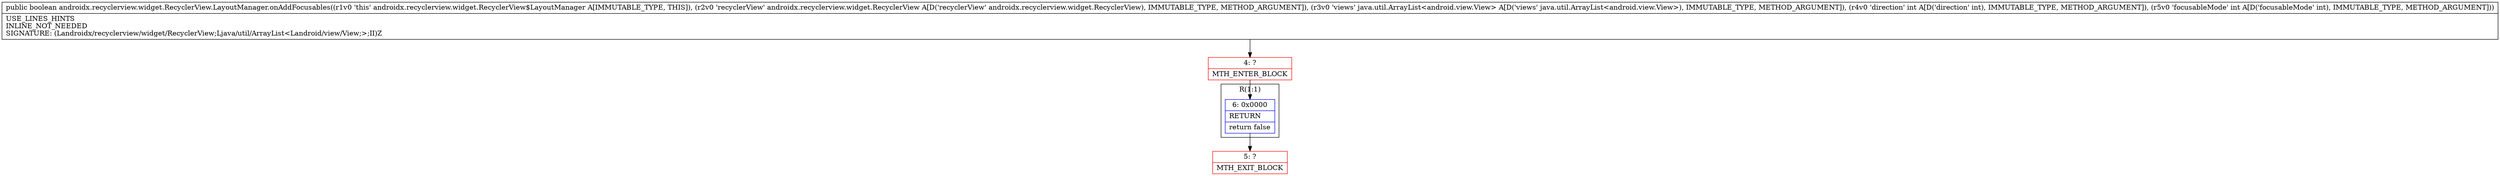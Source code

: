 digraph "CFG forandroidx.recyclerview.widget.RecyclerView.LayoutManager.onAddFocusables(Landroidx\/recyclerview\/widget\/RecyclerView;Ljava\/util\/ArrayList;II)Z" {
subgraph cluster_Region_1636543111 {
label = "R(1:1)";
node [shape=record,color=blue];
Node_6 [shape=record,label="{6\:\ 0x0000|RETURN\l|return false\l}"];
}
Node_4 [shape=record,color=red,label="{4\:\ ?|MTH_ENTER_BLOCK\l}"];
Node_5 [shape=record,color=red,label="{5\:\ ?|MTH_EXIT_BLOCK\l}"];
MethodNode[shape=record,label="{public boolean androidx.recyclerview.widget.RecyclerView.LayoutManager.onAddFocusables((r1v0 'this' androidx.recyclerview.widget.RecyclerView$LayoutManager A[IMMUTABLE_TYPE, THIS]), (r2v0 'recyclerView' androidx.recyclerview.widget.RecyclerView A[D('recyclerView' androidx.recyclerview.widget.RecyclerView), IMMUTABLE_TYPE, METHOD_ARGUMENT]), (r3v0 'views' java.util.ArrayList\<android.view.View\> A[D('views' java.util.ArrayList\<android.view.View\>), IMMUTABLE_TYPE, METHOD_ARGUMENT]), (r4v0 'direction' int A[D('direction' int), IMMUTABLE_TYPE, METHOD_ARGUMENT]), (r5v0 'focusableMode' int A[D('focusableMode' int), IMMUTABLE_TYPE, METHOD_ARGUMENT]))  | USE_LINES_HINTS\lINLINE_NOT_NEEDED\lSIGNATURE: (Landroidx\/recyclerview\/widget\/RecyclerView;Ljava\/util\/ArrayList\<Landroid\/view\/View;\>;II)Z\l}"];
MethodNode -> Node_4;Node_6 -> Node_5;
Node_4 -> Node_6;
}

